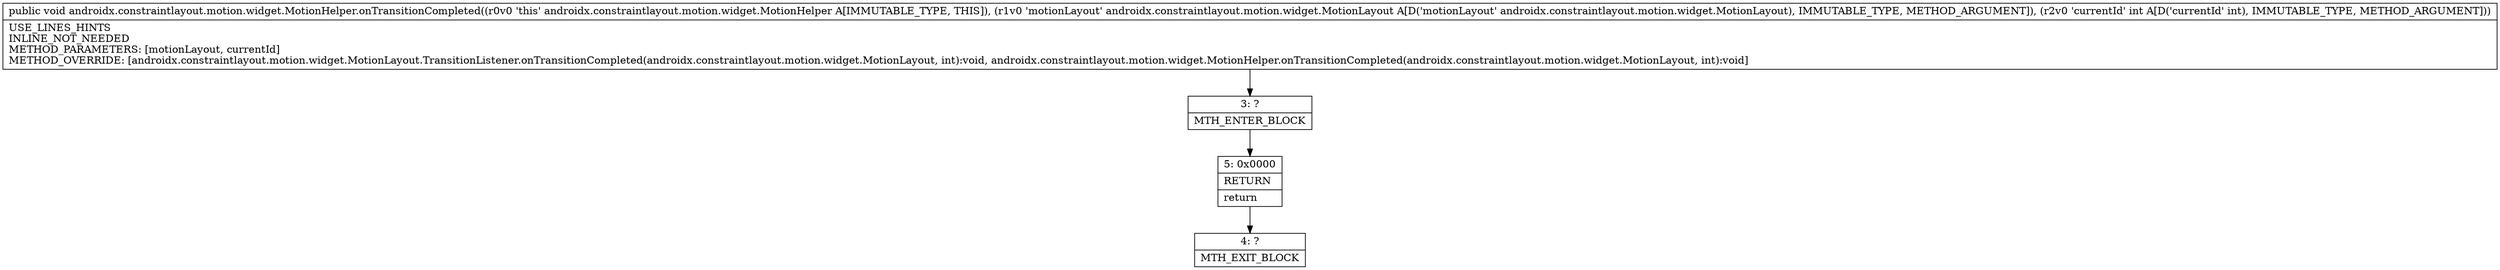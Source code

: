 digraph "CFG forandroidx.constraintlayout.motion.widget.MotionHelper.onTransitionCompleted(Landroidx\/constraintlayout\/motion\/widget\/MotionLayout;I)V" {
Node_3 [shape=record,label="{3\:\ ?|MTH_ENTER_BLOCK\l}"];
Node_5 [shape=record,label="{5\:\ 0x0000|RETURN\l|return\l}"];
Node_4 [shape=record,label="{4\:\ ?|MTH_EXIT_BLOCK\l}"];
MethodNode[shape=record,label="{public void androidx.constraintlayout.motion.widget.MotionHelper.onTransitionCompleted((r0v0 'this' androidx.constraintlayout.motion.widget.MotionHelper A[IMMUTABLE_TYPE, THIS]), (r1v0 'motionLayout' androidx.constraintlayout.motion.widget.MotionLayout A[D('motionLayout' androidx.constraintlayout.motion.widget.MotionLayout), IMMUTABLE_TYPE, METHOD_ARGUMENT]), (r2v0 'currentId' int A[D('currentId' int), IMMUTABLE_TYPE, METHOD_ARGUMENT]))  | USE_LINES_HINTS\lINLINE_NOT_NEEDED\lMETHOD_PARAMETERS: [motionLayout, currentId]\lMETHOD_OVERRIDE: [androidx.constraintlayout.motion.widget.MotionLayout.TransitionListener.onTransitionCompleted(androidx.constraintlayout.motion.widget.MotionLayout, int):void, androidx.constraintlayout.motion.widget.MotionHelper.onTransitionCompleted(androidx.constraintlayout.motion.widget.MotionLayout, int):void]\l}"];
MethodNode -> Node_3;Node_3 -> Node_5;
Node_5 -> Node_4;
}

